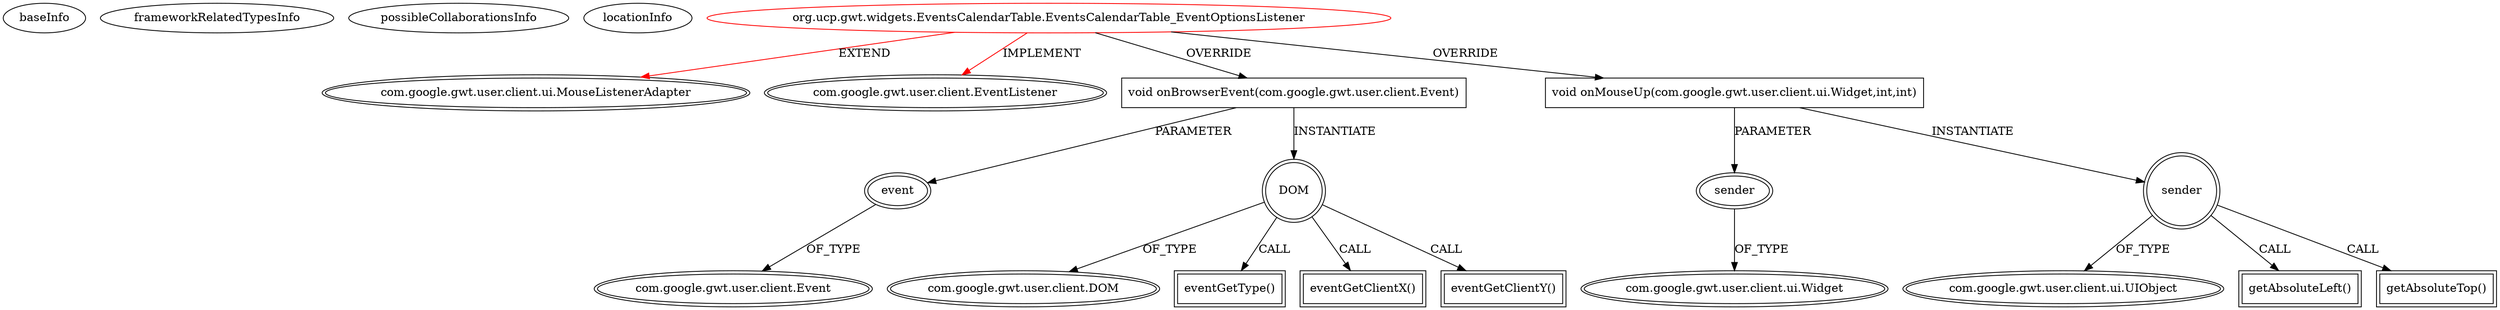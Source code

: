 digraph {
baseInfo[graphId=2959,category="extension_graph",isAnonymous=false,possibleRelation=false]
frameworkRelatedTypesInfo[0="com.google.gwt.user.client.ui.MouseListenerAdapter",1="com.google.gwt.user.client.EventListener"]
possibleCollaborationsInfo[]
locationInfo[projectName="hmiguellima-ugat",filePath="/hmiguellima-ugat/ugat-master/src/org/ucp/gwt/widgets/EventsCalendarTable.java",contextSignature="EventsCalendarTable_EventOptionsListener",graphId="2959"]
0[label="org.ucp.gwt.widgets.EventsCalendarTable.EventsCalendarTable_EventOptionsListener",vertexType="ROOT_CLIENT_CLASS_DECLARATION",isFrameworkType=false,color=red]
1[label="com.google.gwt.user.client.ui.MouseListenerAdapter",vertexType="FRAMEWORK_CLASS_TYPE",isFrameworkType=true,peripheries=2]
2[label="com.google.gwt.user.client.EventListener",vertexType="FRAMEWORK_INTERFACE_TYPE",isFrameworkType=true,peripheries=2]
3[label="void onBrowserEvent(com.google.gwt.user.client.Event)",vertexType="OVERRIDING_METHOD_DECLARATION",isFrameworkType=false,shape=box]
4[label="event",vertexType="PARAMETER_DECLARATION",isFrameworkType=true,peripheries=2]
5[label="com.google.gwt.user.client.Event",vertexType="FRAMEWORK_CLASS_TYPE",isFrameworkType=true,peripheries=2]
6[label="DOM",vertexType="VARIABLE_EXPRESION",isFrameworkType=true,peripheries=2,shape=circle]
8[label="com.google.gwt.user.client.DOM",vertexType="FRAMEWORK_CLASS_TYPE",isFrameworkType=true,peripheries=2]
7[label="eventGetType()",vertexType="INSIDE_CALL",isFrameworkType=true,peripheries=2,shape=box]
10[label="eventGetClientX()",vertexType="INSIDE_CALL",isFrameworkType=true,peripheries=2,shape=box]
12[label="eventGetClientY()",vertexType="INSIDE_CALL",isFrameworkType=true,peripheries=2,shape=box]
13[label="void onMouseUp(com.google.gwt.user.client.ui.Widget,int,int)",vertexType="OVERRIDING_METHOD_DECLARATION",isFrameworkType=false,shape=box]
14[label="sender",vertexType="PARAMETER_DECLARATION",isFrameworkType=true,peripheries=2]
15[label="com.google.gwt.user.client.ui.Widget",vertexType="FRAMEWORK_CLASS_TYPE",isFrameworkType=true,peripheries=2]
16[label="sender",vertexType="VARIABLE_EXPRESION",isFrameworkType=true,peripheries=2,shape=circle]
18[label="com.google.gwt.user.client.ui.UIObject",vertexType="FRAMEWORK_CLASS_TYPE",isFrameworkType=true,peripheries=2]
17[label="getAbsoluteLeft()",vertexType="INSIDE_CALL",isFrameworkType=true,peripheries=2,shape=box]
20[label="getAbsoluteTop()",vertexType="INSIDE_CALL",isFrameworkType=true,peripheries=2,shape=box]
0->1[label="EXTEND",color=red]
0->2[label="IMPLEMENT",color=red]
0->3[label="OVERRIDE"]
4->5[label="OF_TYPE"]
3->4[label="PARAMETER"]
3->6[label="INSTANTIATE"]
6->8[label="OF_TYPE"]
6->7[label="CALL"]
6->10[label="CALL"]
6->12[label="CALL"]
0->13[label="OVERRIDE"]
14->15[label="OF_TYPE"]
13->14[label="PARAMETER"]
13->16[label="INSTANTIATE"]
16->18[label="OF_TYPE"]
16->17[label="CALL"]
16->20[label="CALL"]
}
